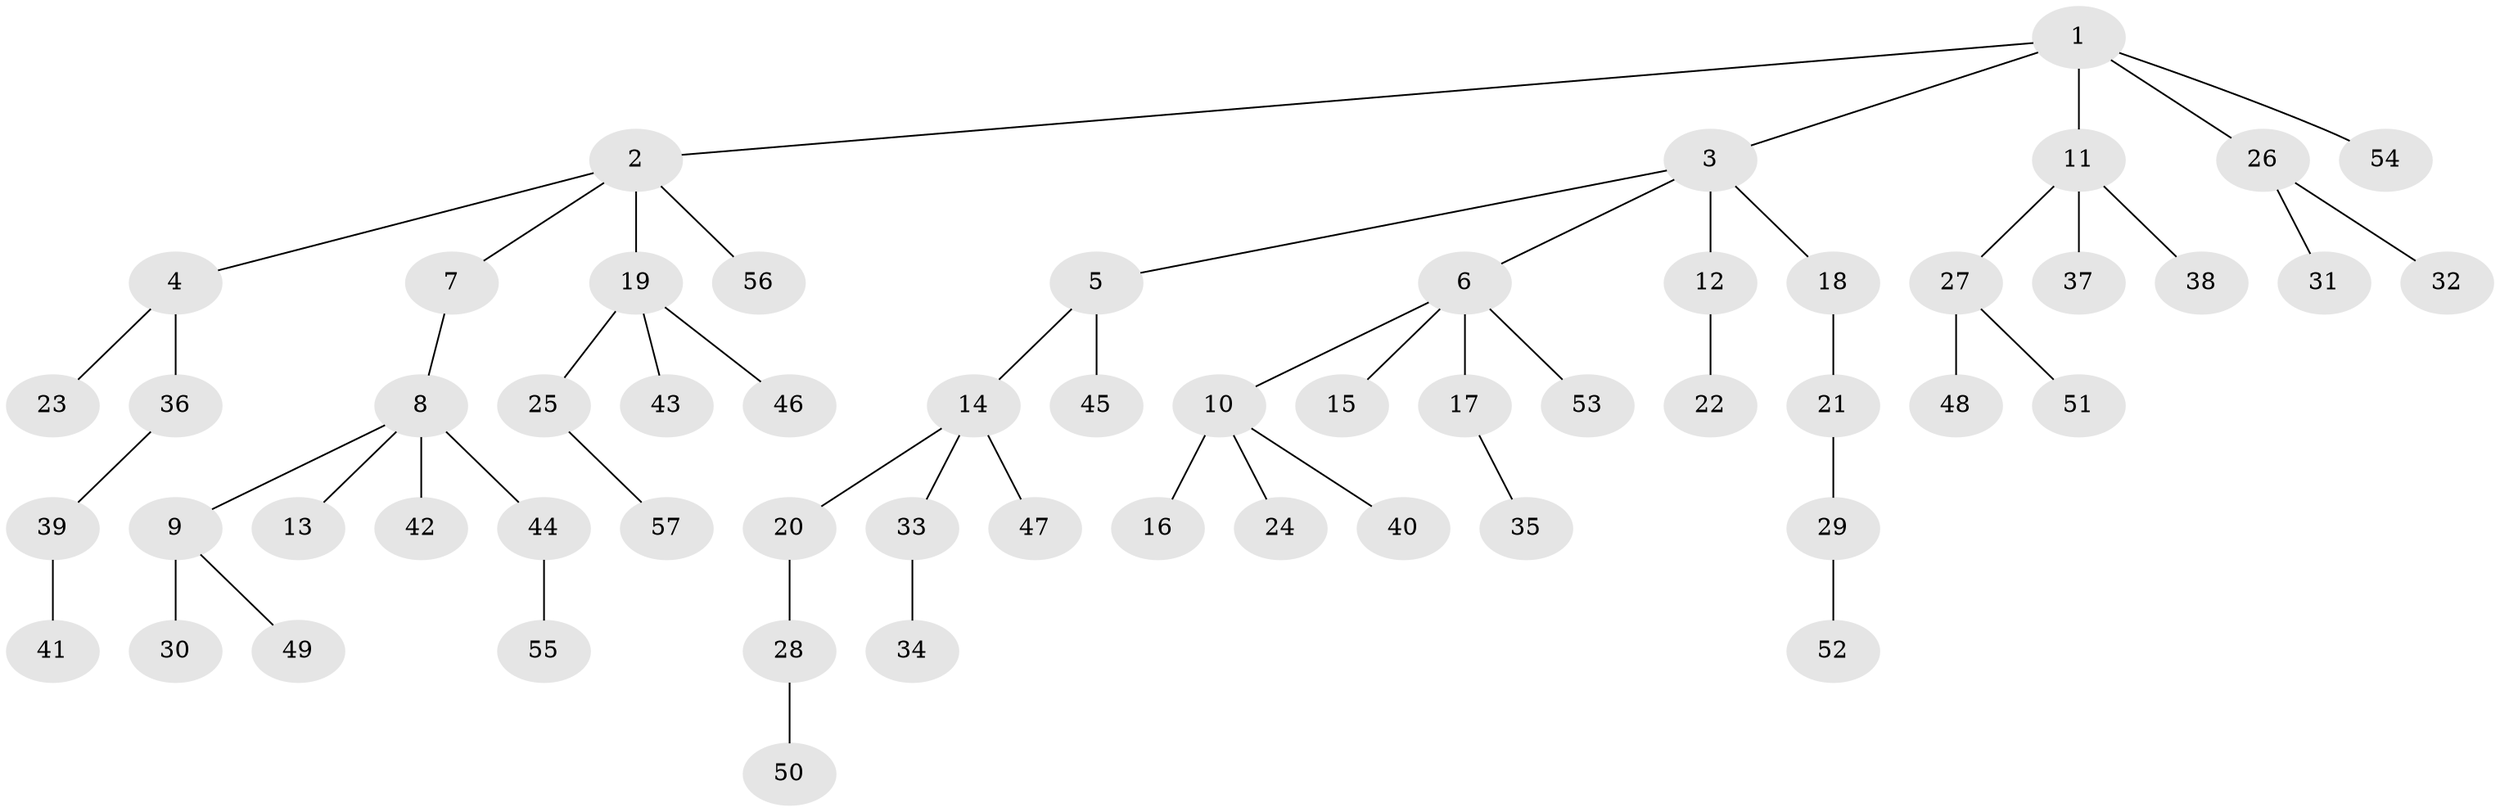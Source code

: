 // Generated by graph-tools (version 1.1) at 2025/36/03/09/25 02:36:37]
// undirected, 57 vertices, 56 edges
graph export_dot {
graph [start="1"]
  node [color=gray90,style=filled];
  1;
  2;
  3;
  4;
  5;
  6;
  7;
  8;
  9;
  10;
  11;
  12;
  13;
  14;
  15;
  16;
  17;
  18;
  19;
  20;
  21;
  22;
  23;
  24;
  25;
  26;
  27;
  28;
  29;
  30;
  31;
  32;
  33;
  34;
  35;
  36;
  37;
  38;
  39;
  40;
  41;
  42;
  43;
  44;
  45;
  46;
  47;
  48;
  49;
  50;
  51;
  52;
  53;
  54;
  55;
  56;
  57;
  1 -- 2;
  1 -- 3;
  1 -- 11;
  1 -- 26;
  1 -- 54;
  2 -- 4;
  2 -- 7;
  2 -- 19;
  2 -- 56;
  3 -- 5;
  3 -- 6;
  3 -- 12;
  3 -- 18;
  4 -- 23;
  4 -- 36;
  5 -- 14;
  5 -- 45;
  6 -- 10;
  6 -- 15;
  6 -- 17;
  6 -- 53;
  7 -- 8;
  8 -- 9;
  8 -- 13;
  8 -- 42;
  8 -- 44;
  9 -- 30;
  9 -- 49;
  10 -- 16;
  10 -- 24;
  10 -- 40;
  11 -- 27;
  11 -- 37;
  11 -- 38;
  12 -- 22;
  14 -- 20;
  14 -- 33;
  14 -- 47;
  17 -- 35;
  18 -- 21;
  19 -- 25;
  19 -- 43;
  19 -- 46;
  20 -- 28;
  21 -- 29;
  25 -- 57;
  26 -- 31;
  26 -- 32;
  27 -- 48;
  27 -- 51;
  28 -- 50;
  29 -- 52;
  33 -- 34;
  36 -- 39;
  39 -- 41;
  44 -- 55;
}
